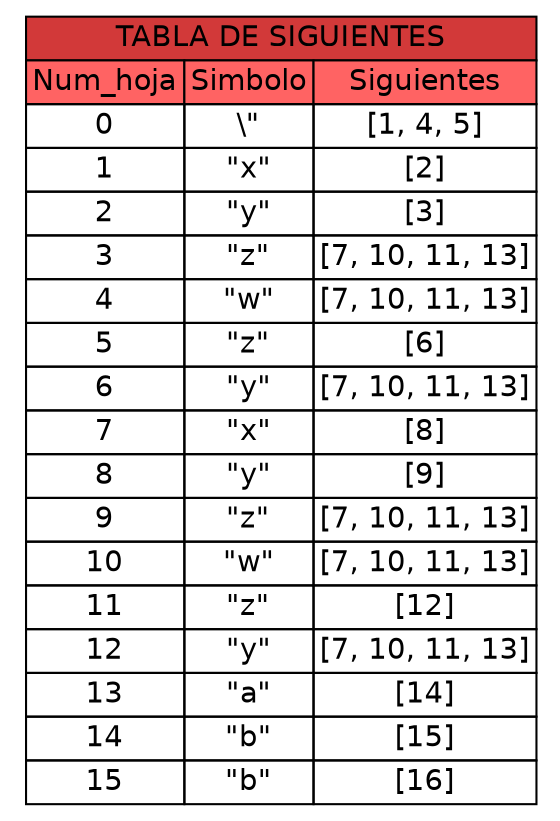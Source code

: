 digraph G {
    rankdir=LR
    node [shape=none fontname=Helvetica]

    A [label=<
      <TABLE BORDER="0" CELLBORDER="1" CELLSPACING="0">
       <TR PORT="header">
        <TD BGCOLOR="#d23939" COLSPAN="3">TABLA DE SIGUIENTES</TD>
       </TR>
       <TR>
        <TD BGCOLOR="#ff6363">Num_hoja</TD>
        <TD BGCOLOR="#ff6363">Simbolo</TD>
        <TD BGCOLOR="#ff6363">Siguientes</TD>
       </TR><TR>
<TD>0</TD>
<TD>\"</TD>
<TD>[1, 4, 5]</TD>
</TR>
<TR>
<TD>1</TD>
<TD>"x"</TD>
<TD>[2]</TD>
</TR>
<TR>
<TD>2</TD>
<TD>"y"</TD>
<TD>[3]</TD>
</TR>
<TR>
<TD>3</TD>
<TD>"z"</TD>
<TD>[7, 10, 11, 13]</TD>
</TR>
<TR>
<TD>4</TD>
<TD>"w"</TD>
<TD>[7, 10, 11, 13]</TD>
</TR>
<TR>
<TD>5</TD>
<TD>"z"</TD>
<TD>[6]</TD>
</TR>
<TR>
<TD>6</TD>
<TD>"y"</TD>
<TD>[7, 10, 11, 13]</TD>
</TR>
<TR>
<TD>7</TD>
<TD>"x"</TD>
<TD>[8]</TD>
</TR>
<TR>
<TD>8</TD>
<TD>"y"</TD>
<TD>[9]</TD>
</TR>
<TR>
<TD>9</TD>
<TD>"z"</TD>
<TD>[7, 10, 11, 13]</TD>
</TR>
<TR>
<TD>10</TD>
<TD>"w"</TD>
<TD>[7, 10, 11, 13]</TD>
</TR>
<TR>
<TD>11</TD>
<TD>"z"</TD>
<TD>[12]</TD>
</TR>
<TR>
<TD>12</TD>
<TD>"y"</TD>
<TD>[7, 10, 11, 13]</TD>
</TR>
<TR>
<TD>13</TD>
<TD>"a"</TD>
<TD>[14]</TD>
</TR>
<TR>
<TD>14</TD>
<TD>"b"</TD>
<TD>[15]</TD>
</TR>
<TR>
<TD>15</TD>
<TD>"b"</TD>
<TD>[16]</TD>
</TR>
</TABLE>
    >];
}
